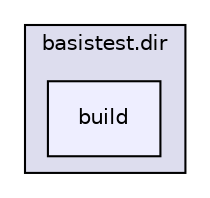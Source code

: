 digraph "build" {
  compound=true
  node [ fontsize="10", fontname="Helvetica"];
  edge [ labelfontsize="10", labelfontname="Helvetica"];
  subgraph clusterdir_1627ac91dd516fcbd4b3d1a6302efe02 {
    graph [ bgcolor="#ddddee", pencolor="black", label="basistest.dir" fontname="Helvetica", fontsize="10", URL="dir_1627ac91dd516fcbd4b3d1a6302efe02.html"]
  dir_5d7f15ef9fa5552b267c7b22cbbfadb1 [shape=box, label="build", style="filled", fillcolor="#eeeeff", pencolor="black", URL="dir_5d7f15ef9fa5552b267c7b22cbbfadb1.html"];
  }
}
